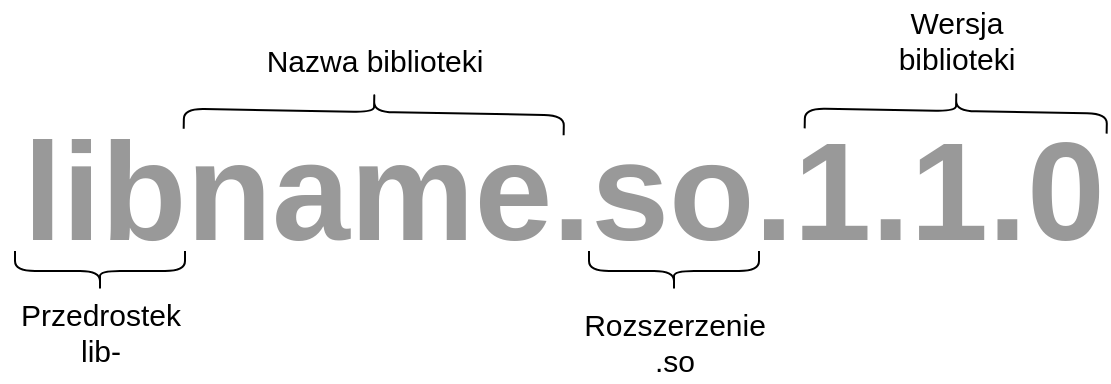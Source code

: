 <mxfile version="12.3.9" type="device" pages="1"><diagram id="PamxmGsUmNXsstE4ivxB" name="Page-1"><mxGraphModel dx="780" dy="1112" grid="1" gridSize="10" guides="1" tooltips="1" connect="1" arrows="1" fold="1" page="1" pageScale="1" pageWidth="600" pageHeight="250" math="0" shadow="0"><root><mxCell id="0"/><mxCell id="1" parent="0"/><mxCell id="LIK7xgbztrY2RhtpN7VQ-1" value="&lt;h1&gt;&lt;font color=&quot;#999999&quot; size=&quot;1&quot;&gt;&lt;b style=&quot;font-size: 70px&quot;&gt;libname.so.1.1.0&lt;/b&gt;&lt;/font&gt;&lt;/h1&gt;" style="text;html=1;strokeColor=none;fillColor=none;align=center;verticalAlign=middle;whiteSpace=wrap;rounded=0;" parent="1" vertex="1"><mxGeometry x="37" y="9" width="510" height="190" as="geometry"/></mxCell><mxCell id="LIK7xgbztrY2RhtpN7VQ-2" value="" style="shape=curlyBracket;whiteSpace=wrap;html=1;rounded=1;rotation=91;" parent="1" vertex="1"><mxGeometry x="187" y="-30" width="20" height="190" as="geometry"/></mxCell><mxCell id="LIK7xgbztrY2RhtpN7VQ-3" value="" style="shape=curlyBracket;whiteSpace=wrap;html=1;rounded=1;rotation=-90;" parent="1" vertex="1"><mxGeometry x="50" y="102" width="20" height="85" as="geometry"/></mxCell><mxCell id="LIK7xgbztrY2RhtpN7VQ-6" value="" style="shape=curlyBracket;whiteSpace=wrap;html=1;rounded=1;rotation=-90;" parent="1" vertex="1"><mxGeometry x="337" y="102" width="20" height="85" as="geometry"/></mxCell><mxCell id="LIK7xgbztrY2RhtpN7VQ-7" value="" style="shape=curlyBracket;whiteSpace=wrap;html=1;rounded=1;rotation=91;" parent="1" vertex="1"><mxGeometry x="478" y="-11" width="20" height="151" as="geometry"/></mxCell><mxCell id="LIK7xgbztrY2RhtpN7VQ-9" value="&lt;font style=&quot;font-size: 15px&quot;&gt;Nazwa biblioteki&lt;/font&gt;" style="text;html=1;align=center;verticalAlign=middle;resizable=0;points=[];;autosize=1;" parent="1" vertex="1"><mxGeometry x="137" y="29" width="120" height="20" as="geometry"/></mxCell><mxCell id="LIK7xgbztrY2RhtpN7VQ-10" value="Przedrostek&lt;br style=&quot;font-size: 15px;&quot;&gt;lib-" style="text;html=1;align=center;verticalAlign=middle;resizable=0;points=[];;autosize=1;fontSize=15;" parent="1" vertex="1"><mxGeometry x="10" y="155" width="100" height="40" as="geometry"/></mxCell><mxCell id="LIK7xgbztrY2RhtpN7VQ-11" value="Rozszerzenie&lt;br&gt;.so" style="text;html=1;align=center;verticalAlign=middle;resizable=0;points=[];;autosize=1;fontSize=15;" parent="1" vertex="1"><mxGeometry x="292" y="160" width="110" height="40" as="geometry"/></mxCell><mxCell id="LIK7xgbztrY2RhtpN7VQ-12" value="Wersja &lt;br&gt;biblioteki" style="text;html=1;align=center;verticalAlign=middle;resizable=0;points=[];;autosize=1;fontSize=15;" parent="1" vertex="1"><mxGeometry x="453" y="9" width="70" height="40" as="geometry"/></mxCell></root></mxGraphModel></diagram></mxfile>